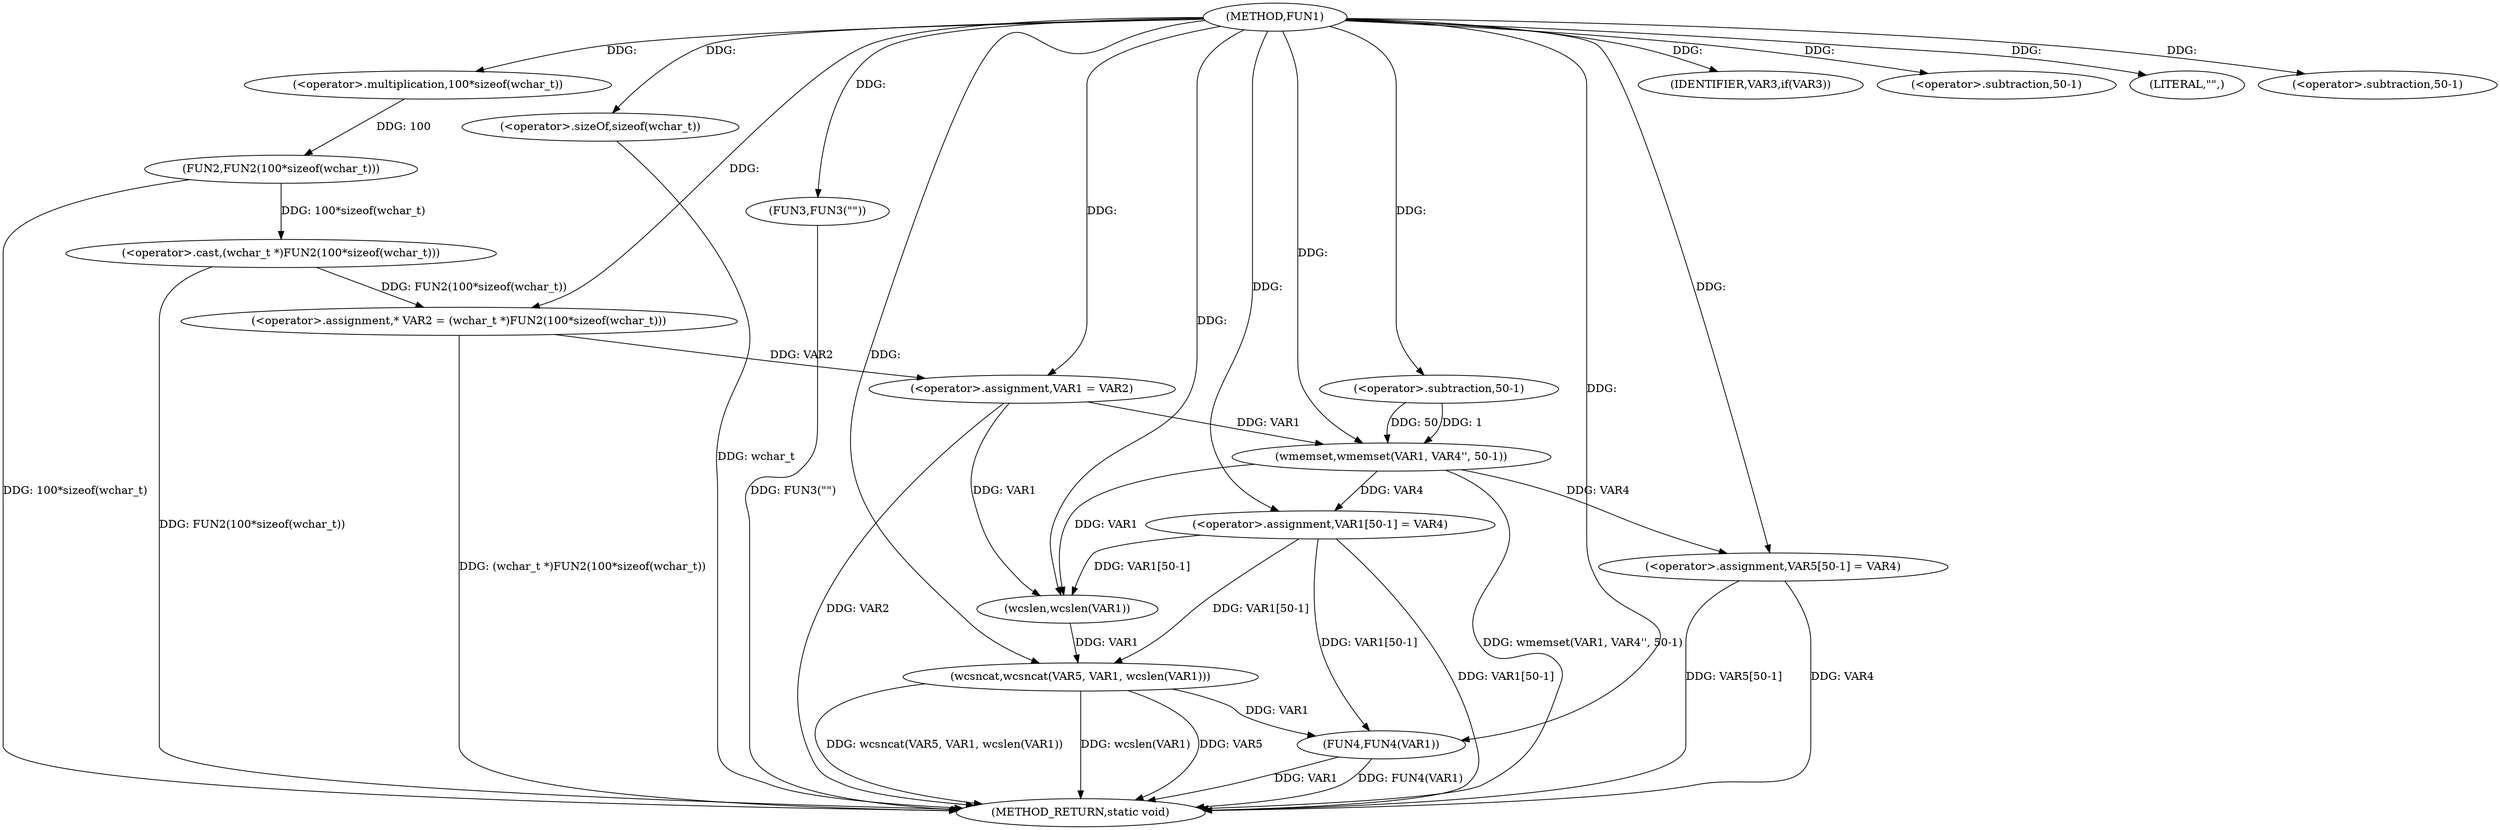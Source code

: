 digraph FUN1 {  
"1000100" [label = "(METHOD,FUN1)" ]
"1000152" [label = "(METHOD_RETURN,static void)" ]
"1000104" [label = "(<operator>.assignment,* VAR2 = (wchar_t *)FUN2(100*sizeof(wchar_t)))" ]
"1000106" [label = "(<operator>.cast,(wchar_t *)FUN2(100*sizeof(wchar_t)))" ]
"1000108" [label = "(FUN2,FUN2(100*sizeof(wchar_t)))" ]
"1000109" [label = "(<operator>.multiplication,100*sizeof(wchar_t))" ]
"1000111" [label = "(<operator>.sizeOf,sizeof(wchar_t))" ]
"1000113" [label = "(<operator>.assignment,VAR1 = VAR2)" ]
"1000117" [label = "(IDENTIFIER,VAR3,if(VAR3))" ]
"1000119" [label = "(FUN3,FUN3(\"\"))" ]
"1000123" [label = "(wmemset,wmemset(VAR1, VAR4'', 50-1))" ]
"1000126" [label = "(<operator>.subtraction,50-1)" ]
"1000129" [label = "(<operator>.assignment,VAR1[50-1] = VAR4)" ]
"1000132" [label = "(<operator>.subtraction,50-1)" ]
"1000137" [label = "(LITERAL,\"\",)" ]
"1000138" [label = "(wcsncat,wcsncat(VAR5, VAR1, wcslen(VAR1)))" ]
"1000141" [label = "(wcslen,wcslen(VAR1))" ]
"1000143" [label = "(<operator>.assignment,VAR5[50-1] = VAR4)" ]
"1000146" [label = "(<operator>.subtraction,50-1)" ]
"1000150" [label = "(FUN4,FUN4(VAR1))" ]
  "1000129" -> "1000152"  [ label = "DDG: VAR1[50-1]"] 
  "1000106" -> "1000152"  [ label = "DDG: FUN2(100*sizeof(wchar_t))"] 
  "1000150" -> "1000152"  [ label = "DDG: VAR1"] 
  "1000113" -> "1000152"  [ label = "DDG: VAR2"] 
  "1000143" -> "1000152"  [ label = "DDG: VAR4"] 
  "1000111" -> "1000152"  [ label = "DDG: wchar_t"] 
  "1000150" -> "1000152"  [ label = "DDG: FUN4(VAR1)"] 
  "1000138" -> "1000152"  [ label = "DDG: wcsncat(VAR5, VAR1, wcslen(VAR1))"] 
  "1000119" -> "1000152"  [ label = "DDG: FUN3(\"\")"] 
  "1000123" -> "1000152"  [ label = "DDG: wmemset(VAR1, VAR4'', 50-1)"] 
  "1000138" -> "1000152"  [ label = "DDG: wcslen(VAR1)"] 
  "1000138" -> "1000152"  [ label = "DDG: VAR5"] 
  "1000143" -> "1000152"  [ label = "DDG: VAR5[50-1]"] 
  "1000104" -> "1000152"  [ label = "DDG: (wchar_t *)FUN2(100*sizeof(wchar_t))"] 
  "1000108" -> "1000152"  [ label = "DDG: 100*sizeof(wchar_t)"] 
  "1000106" -> "1000104"  [ label = "DDG: FUN2(100*sizeof(wchar_t))"] 
  "1000100" -> "1000104"  [ label = "DDG: "] 
  "1000108" -> "1000106"  [ label = "DDG: 100*sizeof(wchar_t)"] 
  "1000109" -> "1000108"  [ label = "DDG: 100"] 
  "1000100" -> "1000109"  [ label = "DDG: "] 
  "1000100" -> "1000111"  [ label = "DDG: "] 
  "1000104" -> "1000113"  [ label = "DDG: VAR2"] 
  "1000100" -> "1000113"  [ label = "DDG: "] 
  "1000100" -> "1000117"  [ label = "DDG: "] 
  "1000100" -> "1000119"  [ label = "DDG: "] 
  "1000113" -> "1000123"  [ label = "DDG: VAR1"] 
  "1000100" -> "1000123"  [ label = "DDG: "] 
  "1000126" -> "1000123"  [ label = "DDG: 50"] 
  "1000126" -> "1000123"  [ label = "DDG: 1"] 
  "1000100" -> "1000126"  [ label = "DDG: "] 
  "1000123" -> "1000129"  [ label = "DDG: VAR4"] 
  "1000100" -> "1000129"  [ label = "DDG: "] 
  "1000100" -> "1000132"  [ label = "DDG: "] 
  "1000100" -> "1000137"  [ label = "DDG: "] 
  "1000100" -> "1000138"  [ label = "DDG: "] 
  "1000129" -> "1000138"  [ label = "DDG: VAR1[50-1]"] 
  "1000141" -> "1000138"  [ label = "DDG: VAR1"] 
  "1000129" -> "1000141"  [ label = "DDG: VAR1[50-1]"] 
  "1000113" -> "1000141"  [ label = "DDG: VAR1"] 
  "1000123" -> "1000141"  [ label = "DDG: VAR1"] 
  "1000100" -> "1000141"  [ label = "DDG: "] 
  "1000100" -> "1000143"  [ label = "DDG: "] 
  "1000123" -> "1000143"  [ label = "DDG: VAR4"] 
  "1000100" -> "1000146"  [ label = "DDG: "] 
  "1000129" -> "1000150"  [ label = "DDG: VAR1[50-1]"] 
  "1000138" -> "1000150"  [ label = "DDG: VAR1"] 
  "1000100" -> "1000150"  [ label = "DDG: "] 
}
